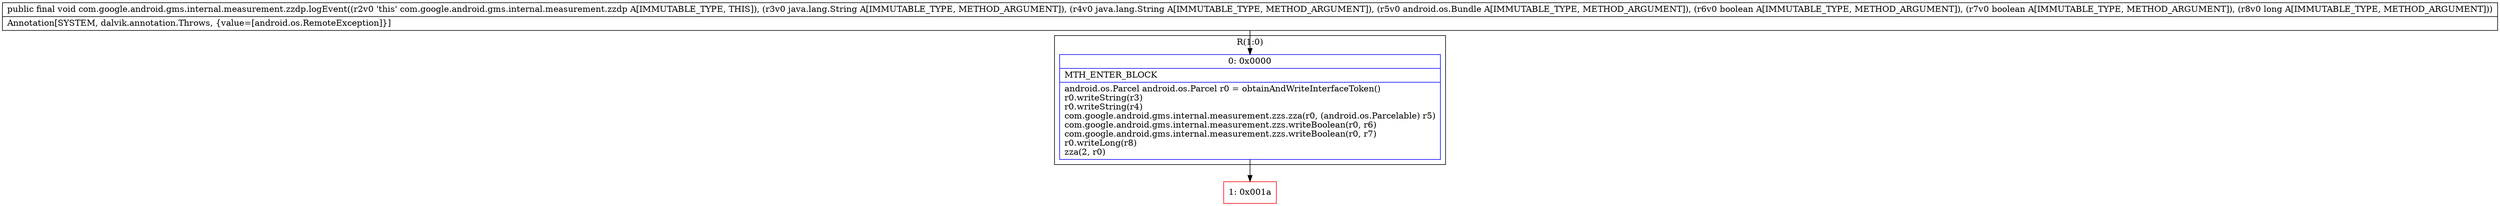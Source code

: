 digraph "CFG forcom.google.android.gms.internal.measurement.zzdp.logEvent(Ljava\/lang\/String;Ljava\/lang\/String;Landroid\/os\/Bundle;ZZJ)V" {
subgraph cluster_Region_1358652656 {
label = "R(1:0)";
node [shape=record,color=blue];
Node_0 [shape=record,label="{0\:\ 0x0000|MTH_ENTER_BLOCK\l|android.os.Parcel android.os.Parcel r0 = obtainAndWriteInterfaceToken()\lr0.writeString(r3)\lr0.writeString(r4)\lcom.google.android.gms.internal.measurement.zzs.zza(r0, (android.os.Parcelable) r5)\lcom.google.android.gms.internal.measurement.zzs.writeBoolean(r0, r6)\lcom.google.android.gms.internal.measurement.zzs.writeBoolean(r0, r7)\lr0.writeLong(r8)\lzza(2, r0)\l}"];
}
Node_1 [shape=record,color=red,label="{1\:\ 0x001a}"];
MethodNode[shape=record,label="{public final void com.google.android.gms.internal.measurement.zzdp.logEvent((r2v0 'this' com.google.android.gms.internal.measurement.zzdp A[IMMUTABLE_TYPE, THIS]), (r3v0 java.lang.String A[IMMUTABLE_TYPE, METHOD_ARGUMENT]), (r4v0 java.lang.String A[IMMUTABLE_TYPE, METHOD_ARGUMENT]), (r5v0 android.os.Bundle A[IMMUTABLE_TYPE, METHOD_ARGUMENT]), (r6v0 boolean A[IMMUTABLE_TYPE, METHOD_ARGUMENT]), (r7v0 boolean A[IMMUTABLE_TYPE, METHOD_ARGUMENT]), (r8v0 long A[IMMUTABLE_TYPE, METHOD_ARGUMENT]))  | Annotation[SYSTEM, dalvik.annotation.Throws, \{value=[android.os.RemoteException]\}]\l}"];
MethodNode -> Node_0;
Node_0 -> Node_1;
}

